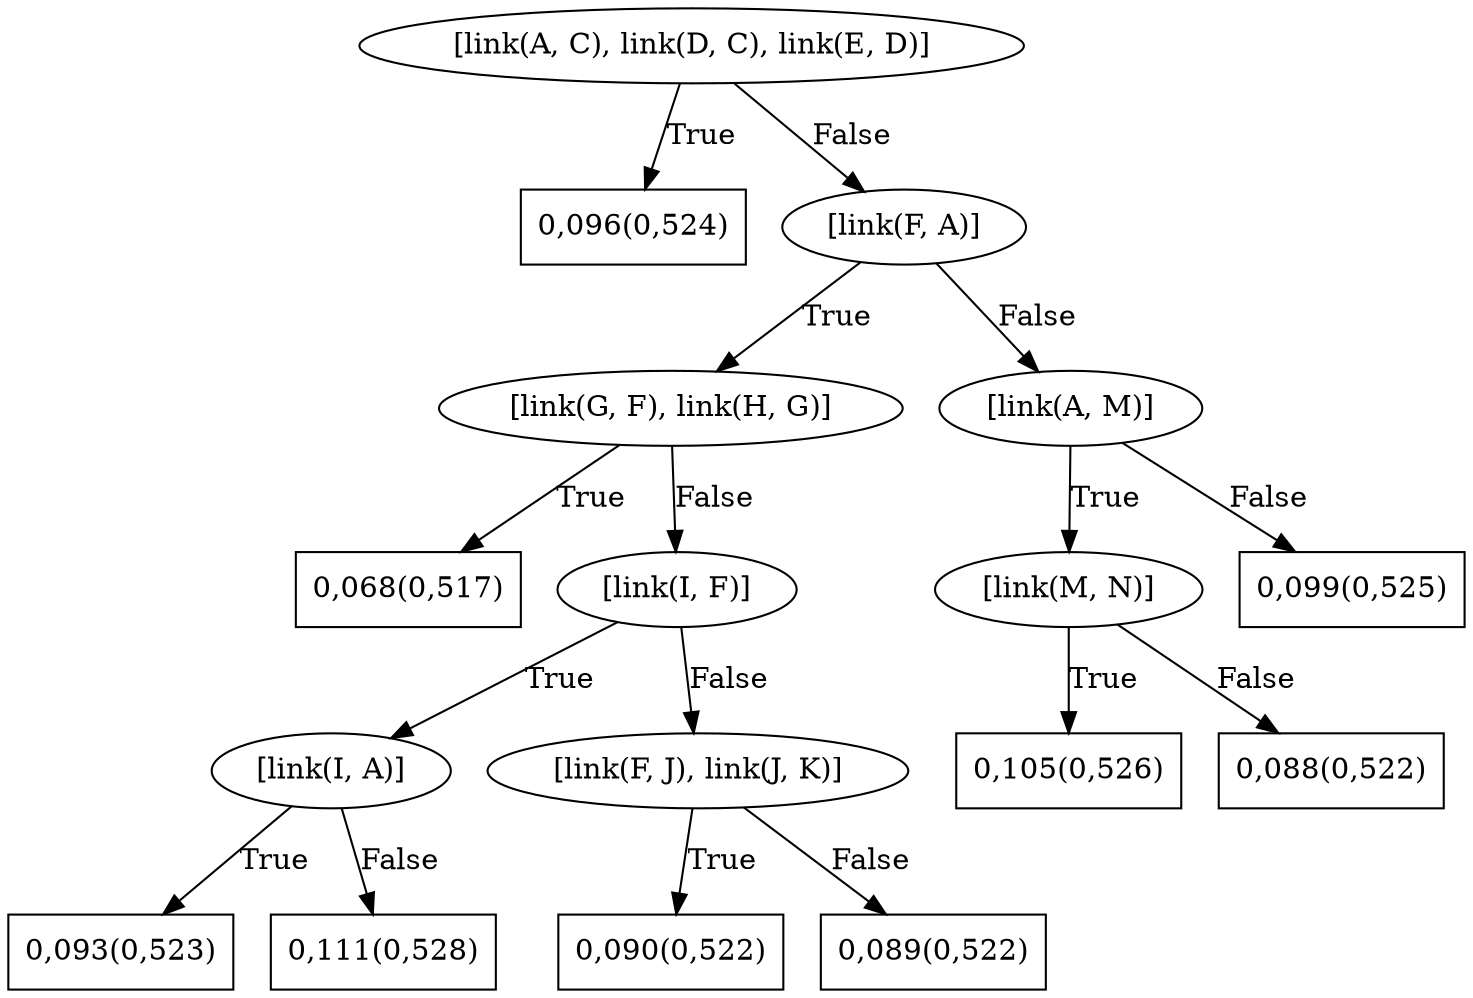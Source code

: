 digraph G{ 
1[label = "[link(A, C), link(D, C), link(E, D)]"];
1 -> 2[label="True"];
1 -> 3[label="False"];
2[shape = box,label = "0,096(0,524)"];
3[label = "[link(F, A)]"];
3 -> 4[label="True"];
3 -> 5[label="False"];
4[label = "[link(G, F), link(H, G)]"];
4 -> 6[label="True"];
4 -> 7[label="False"];
6[shape = box,label = "0,068(0,517)"];
7[label = "[link(I, F)]"];
7 -> 8[label="True"];
7 -> 9[label="False"];
8[label = "[link(I, A)]"];
8 -> 10[label="True"];
8 -> 11[label="False"];
10[shape = box,label = "0,093(0,523)"];
11[shape = box,label = "0,111(0,528)"];
9[label = "[link(F, J), link(J, K)]"];
9 -> 12[label="True"];
9 -> 13[label="False"];
12[shape = box,label = "0,090(0,522)"];
13[shape = box,label = "0,089(0,522)"];
5[label = "[link(A, M)]"];
5 -> 14[label="True"];
5 -> 15[label="False"];
14[label = "[link(M, N)]"];
14 -> 16[label="True"];
14 -> 17[label="False"];
16[shape = box,label = "0,105(0,526)"];
17[shape = box,label = "0,088(0,522)"];
15[shape = box,label = "0,099(0,525)"];
}
